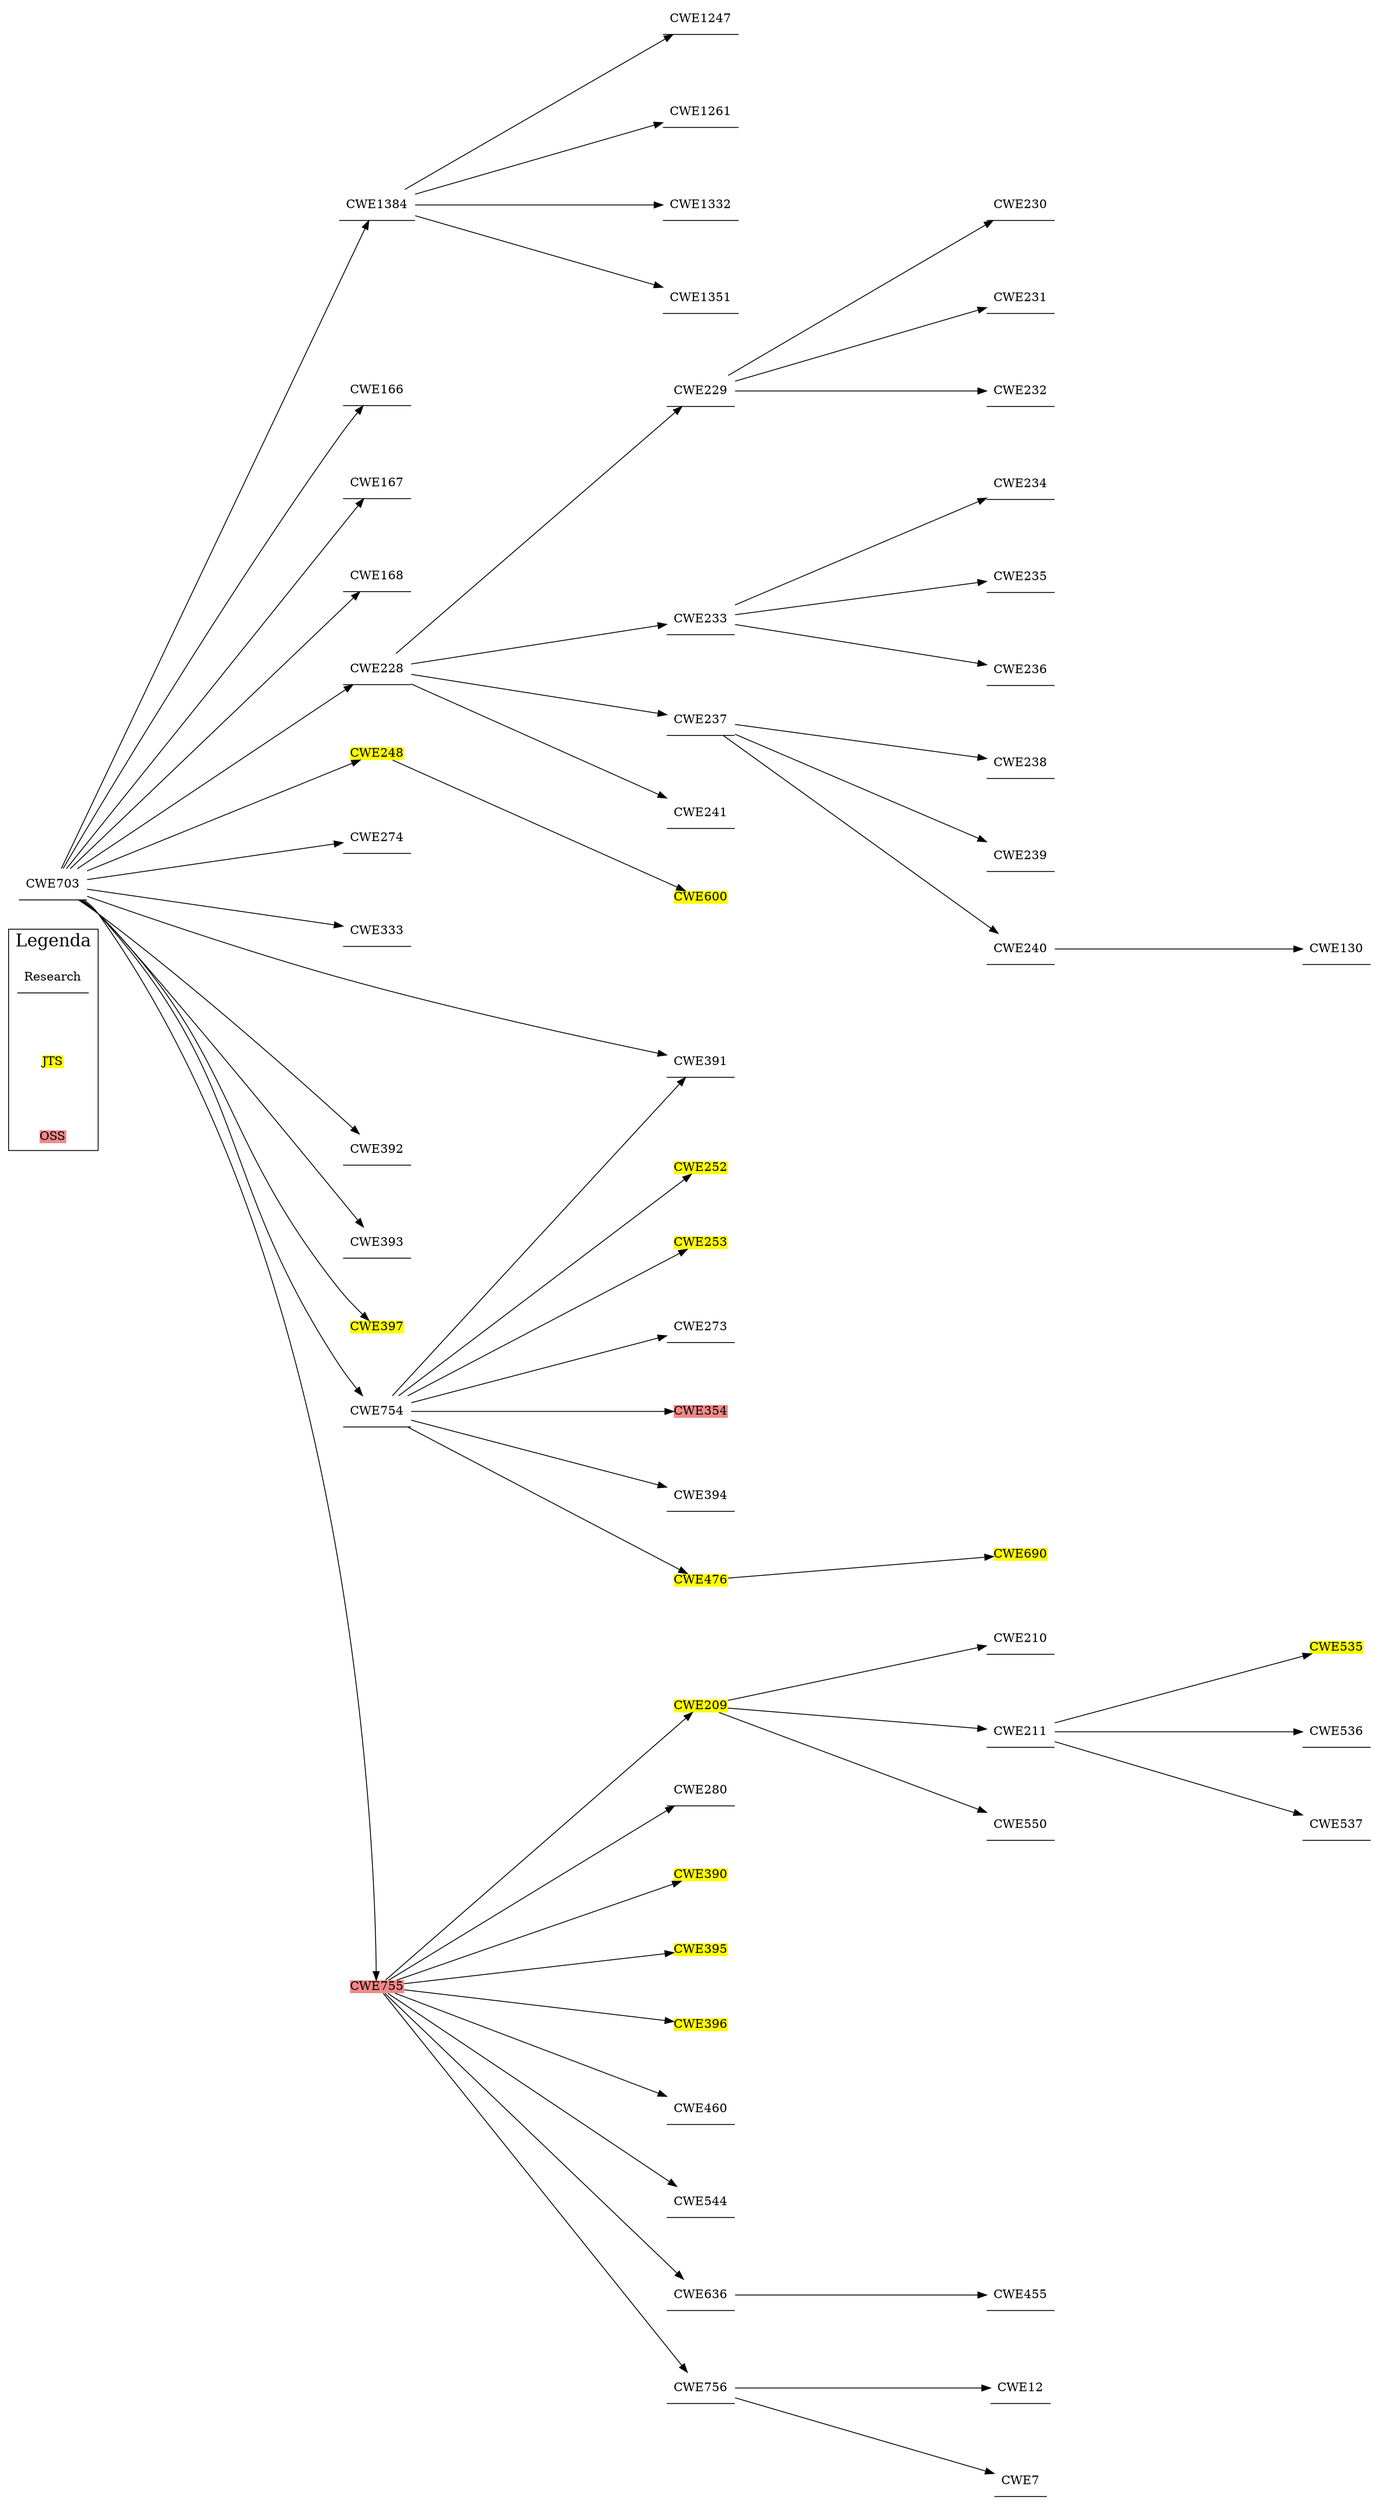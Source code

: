 digraph "Family Tree" {
	graph [nodesep=1 rankdir=LR ranksep=4 splines=true]
	subgraph clusterA {
		node [shape=plaintext]
		label=Legenda
		fontsize=20
		Research [label=Research color=black fillcolor=white shape=underline style=filled]
		JTS [label=JTS color=black fillcolor=yellow shape=plain style=filled]
		OSS [label=OSS color=black fillcolor="#f08989" shape=plain style=filled]
	}
	CWE703 [label=CWE703 color=black fillcolor=white shape=underline style=filled]
	CWE1384 [label=CWE1384 color=black fillcolor=white shape=underline style=filled]
	CWE166 [label=CWE166 color=black fillcolor=white shape=underline style=filled]
	CWE167 [label=CWE167 color=black fillcolor=white shape=underline style=filled]
	CWE168 [label=CWE168 color=black fillcolor=white shape=underline style=filled]
	CWE228 [label=CWE228 color=black fillcolor=white shape=underline style=filled]
	CWE248 [label=CWE248 color=black fillcolor=yellow shape=plain style=filled]
	CWE274 [label=CWE274 color=black fillcolor=white shape=underline style=filled]
	CWE333 [label=CWE333 color=black fillcolor=white shape=underline style=filled]
	CWE391 [label=CWE391 color=black fillcolor=white shape=underline style=filled]
	CWE392 [label=CWE392 color=black fillcolor=white shape=underline style=filled]
	CWE393 [label=CWE393 color=black fillcolor=white shape=underline style=filled]
	CWE397 [label=CWE397 color=black fillcolor=yellow shape=plain style=filled]
	CWE754 [label=CWE754 color=black fillcolor=white shape=underline style=filled]
	CWE755 [label=CWE755 color=black fillcolor="#f08989" shape=plain style=filled]
	CWE1247 [label=CWE1247 color=black fillcolor=white shape=underline style=filled]
	CWE1261 [label=CWE1261 color=black fillcolor=white shape=underline style=filled]
	CWE1332 [label=CWE1332 color=black fillcolor=white shape=underline style=filled]
	CWE1351 [label=CWE1351 color=black fillcolor=white shape=underline style=filled]
	CWE229 [label=CWE229 color=black fillcolor=white shape=underline style=filled]
	CWE233 [label=CWE233 color=black fillcolor=white shape=underline style=filled]
	CWE237 [label=CWE237 color=black fillcolor=white shape=underline style=filled]
	CWE241 [label=CWE241 color=black fillcolor=white shape=underline style=filled]
	CWE600 [label=CWE600 color=black fillcolor=yellow shape=plain style=filled]
	CWE252 [label=CWE252 color=black fillcolor=yellow shape=plain style=filled]
	CWE253 [label=CWE253 color=black fillcolor=yellow shape=plain style=filled]
	CWE273 [label=CWE273 color=black fillcolor=white shape=underline style=filled]
	CWE354 [label=CWE354 color=black fillcolor="#f08989" shape=plain style=filled]
	CWE394 [label=CWE394 color=black fillcolor=white shape=underline style=filled]
	CWE476 [label=CWE476 color=black fillcolor=yellow shape=plain style=filled]
	CWE209 [label=CWE209 color=black fillcolor=yellow shape=plain style=filled]
	CWE280 [label=CWE280 color=black fillcolor=white shape=underline style=filled]
	CWE390 [label=CWE390 color=black fillcolor=yellow shape=plain style=filled]
	CWE395 [label=CWE395 color=black fillcolor=yellow shape=plain style=filled]
	CWE396 [label=CWE396 color=black fillcolor=yellow shape=plain style=filled]
	CWE460 [label=CWE460 color=black fillcolor=white shape=underline style=filled]
	CWE544 [label=CWE544 color=black fillcolor=white shape=underline style=filled]
	CWE636 [label=CWE636 color=black fillcolor=white shape=underline style=filled]
	CWE756 [label=CWE756 color=black fillcolor=white shape=underline style=filled]
	CWE230 [label=CWE230 color=black fillcolor=white shape=underline style=filled]
	CWE231 [label=CWE231 color=black fillcolor=white shape=underline style=filled]
	CWE232 [label=CWE232 color=black fillcolor=white shape=underline style=filled]
	CWE234 [label=CWE234 color=black fillcolor=white shape=underline style=filled]
	CWE235 [label=CWE235 color=black fillcolor=white shape=underline style=filled]
	CWE236 [label=CWE236 color=black fillcolor=white shape=underline style=filled]
	CWE238 [label=CWE238 color=black fillcolor=white shape=underline style=filled]
	CWE239 [label=CWE239 color=black fillcolor=white shape=underline style=filled]
	CWE240 [label=CWE240 color=black fillcolor=white shape=underline style=filled]
	CWE690 [label=CWE690 color=black fillcolor=yellow shape=plain style=filled]
	CWE210 [label=CWE210 color=black fillcolor=white shape=underline style=filled]
	CWE211 [label=CWE211 color=black fillcolor=white shape=underline style=filled]
	CWE550 [label=CWE550 color=black fillcolor=white shape=underline style=filled]
	CWE455 [label=CWE455 color=black fillcolor=white shape=underline style=filled]
	CWE12 [label=CWE12 color=black fillcolor=white shape=underline style=filled]
	CWE7 [label=CWE7 color=black fillcolor=white shape=underline style=filled]
	CWE130 [label=CWE130 color=black fillcolor=white shape=underline style=filled]
	CWE535 [label=CWE535 color=black fillcolor=yellow shape=plain style=filled]
	CWE536 [label=CWE536 color=black fillcolor=white shape=underline style=filled]
	CWE537 [label=CWE537 color=black fillcolor=white shape=underline style=filled]
	CWE703 -> CWE1384
	CWE703 -> CWE166
	CWE703 -> CWE167
	CWE703 -> CWE168
	CWE703 -> CWE228
	CWE703 -> CWE248
	CWE703 -> CWE274
	CWE703 -> CWE333
	CWE703 -> CWE391
	CWE703 -> CWE392
	CWE703 -> CWE393
	CWE703 -> CWE397
	CWE703 -> CWE754
	CWE703 -> CWE755
	CWE1384 -> CWE1247
	CWE1384 -> CWE1261
	CWE1384 -> CWE1332
	CWE1384 -> CWE1351
	CWE228 -> CWE229
	CWE228 -> CWE233
	CWE228 -> CWE237
	CWE228 -> CWE241
	CWE248 -> CWE600
	CWE754 -> CWE252
	CWE754 -> CWE253
	CWE754 -> CWE273
	CWE754 -> CWE354
	CWE754 -> CWE391
	CWE754 -> CWE394
	CWE754 -> CWE476
	CWE755 -> CWE209
	CWE755 -> CWE280
	CWE755 -> CWE390
	CWE755 -> CWE395
	CWE755 -> CWE396
	CWE755 -> CWE460
	CWE755 -> CWE544
	CWE755 -> CWE636
	CWE755 -> CWE756
	CWE229 -> CWE230
	CWE229 -> CWE231
	CWE229 -> CWE232
	CWE233 -> CWE234
	CWE233 -> CWE235
	CWE233 -> CWE236
	CWE237 -> CWE238
	CWE237 -> CWE239
	CWE237 -> CWE240
	CWE476 -> CWE690
	CWE209 -> CWE210
	CWE209 -> CWE211
	CWE209 -> CWE550
	CWE636 -> CWE455
	CWE756 -> CWE12
	CWE756 -> CWE7
	CWE240 -> CWE130
	CWE211 -> CWE535
	CWE211 -> CWE536
	CWE211 -> CWE537
}
